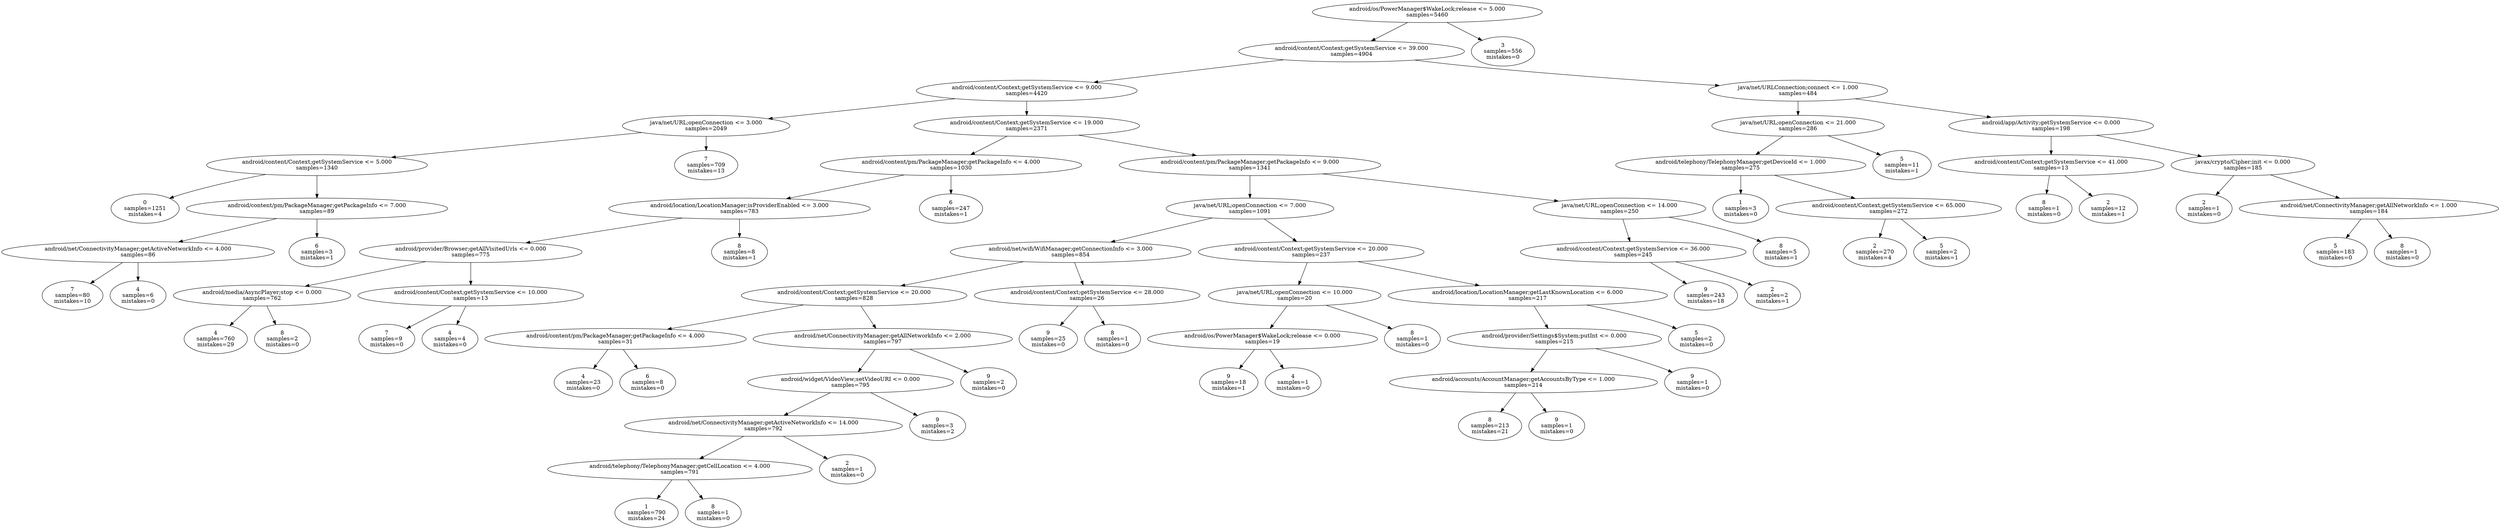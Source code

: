 digraph ClusteringTree {
n_0 [label="android/os/PowerManager$WakeLock;release <= 5.000
samples=\5460"];
n_1 [label="android/content/Context;getSystemService <= 39.000
samples=\4904"];
n_2 [label="3
samples=\556
mistakes=\0"];
n_3 [label="android/content/Context;getSystemService <= 9.000
samples=\4420"];
n_4 [label="java/net/URLConnection;connect <= 1.000
samples=\484"];
n_5 [label="java/net/URL;openConnection <= 3.000
samples=\2049"];
n_6 [label="android/content/Context;getSystemService <= 19.000
samples=\2371"];
n_7 [label="java/net/URL;openConnection <= 21.000
samples=\286"];
n_8 [label="android/app/Activity;getSystemService <= 0.000
samples=\198"];
n_9 [label="android/content/Context;getSystemService <= 5.000
samples=\1340"];
n_10 [label="7
samples=\709
mistakes=\13"];
n_11 [label="android/content/pm/PackageManager;getPackageInfo <= 4.000
samples=\1030"];
n_12 [label="android/content/pm/PackageManager;getPackageInfo <= 9.000
samples=\1341"];
n_13 [label="android/telephony/TelephonyManager;getDeviceId <= 1.000
samples=\275"];
n_14 [label="5
samples=\11
mistakes=\1"];
n_15 [label="android/content/Context;getSystemService <= 41.000
samples=\13"];
n_16 [label="javax/crypto/Cipher;init <= 0.000
samples=\185"];
n_17 [label="0
samples=\1251
mistakes=\4"];
n_18 [label="android/content/pm/PackageManager;getPackageInfo <= 7.000
samples=\89"];
n_19 [label="android/location/LocationManager;isProviderEnabled <= 3.000
samples=\783"];
n_20 [label="6
samples=\247
mistakes=\1"];
n_21 [label="java/net/URL;openConnection <= 7.000
samples=\1091"];
n_22 [label="java/net/URL;openConnection <= 14.000
samples=\250"];
n_23 [label="1
samples=\3
mistakes=\0"];
n_24 [label="android/content/Context;getSystemService <= 65.000
samples=\272"];
n_25 [label="8
samples=\1
mistakes=\0"];
n_26 [label="2
samples=\12
mistakes=\1"];
n_27 [label="2
samples=\1
mistakes=\0"];
n_28 [label="android/net/ConnectivityManager;getAllNetworkInfo <= 1.000
samples=\184"];
n_29 [label="android/net/ConnectivityManager;getActiveNetworkInfo <= 4.000
samples=\86"];
n_30 [label="6
samples=\3
mistakes=\1"];
n_31 [label="android/provider/Browser;getAllVisitedUrls <= 0.000
samples=\775"];
n_32 [label="8
samples=\8
mistakes=\1"];
n_33 [label="android/net/wifi/WifiManager;getConnectionInfo <= 3.000
samples=\854"];
n_34 [label="android/content/Context;getSystemService <= 20.000
samples=\237"];
n_35 [label="android/content/Context;getSystemService <= 36.000
samples=\245"];
n_36 [label="8
samples=\5
mistakes=\1"];
n_37 [label="2
samples=\270
mistakes=\4"];
n_38 [label="5
samples=\2
mistakes=\1"];
n_39 [label="5
samples=\183
mistakes=\0"];
n_40 [label="8
samples=\1
mistakes=\0"];
n_41 [label="7
samples=\80
mistakes=\10"];
n_42 [label="4
samples=\6
mistakes=\0"];
n_43 [label="android/media/AsyncPlayer;stop <= 0.000
samples=\762"];
n_44 [label="android/content/Context;getSystemService <= 10.000
samples=\13"];
n_45 [label="android/content/Context;getSystemService <= 20.000
samples=\828"];
n_46 [label="android/content/Context;getSystemService <= 28.000
samples=\26"];
n_47 [label="java/net/URL;openConnection <= 10.000
samples=\20"];
n_48 [label="android/location/LocationManager;getLastKnownLocation <= 6.000
samples=\217"];
n_49 [label="9
samples=\243
mistakes=\18"];
n_50 [label="2
samples=\2
mistakes=\1"];
n_51 [label="4
samples=\760
mistakes=\29"];
n_52 [label="8
samples=\2
mistakes=\0"];
n_53 [label="7
samples=\9
mistakes=\0"];
n_54 [label="4
samples=\4
mistakes=\0"];
n_55 [label="android/content/pm/PackageManager;getPackageInfo <= 4.000
samples=\31"];
n_56 [label="android/net/ConnectivityManager;getAllNetworkInfo <= 2.000
samples=\797"];
n_57 [label="9
samples=\25
mistakes=\0"];
n_58 [label="8
samples=\1
mistakes=\0"];
n_59 [label="android/os/PowerManager$WakeLock;release <= 0.000
samples=\19"];
n_60 [label="8
samples=\1
mistakes=\0"];
n_61 [label="android/provider/Settings$System;putInt <= 0.000
samples=\215"];
n_62 [label="5
samples=\2
mistakes=\0"];
n_63 [label="4
samples=\23
mistakes=\0"];
n_64 [label="6
samples=\8
mistakes=\0"];
n_65 [label="android/widget/VideoView;setVideoURI <= 0.000
samples=\795"];
n_66 [label="9
samples=\2
mistakes=\0"];
n_67 [label="9
samples=\18
mistakes=\1"];
n_68 [label="4
samples=\1
mistakes=\0"];
n_69 [label="android/accounts/AccountManager;getAccountsByType <= 1.000
samples=\214"];
n_70 [label="9
samples=\1
mistakes=\0"];
n_71 [label="android/net/ConnectivityManager;getActiveNetworkInfo <= 14.000
samples=\792"];
n_72 [label="9
samples=\3
mistakes=\2"];
n_73 [label="8
samples=\213
mistakes=\21"];
n_74 [label="9
samples=\1
mistakes=\0"];
n_75 [label="android/telephony/TelephonyManager;getCellLocation <= 4.000
samples=\791"];
n_76 [label="2
samples=\1
mistakes=\0"];
n_77 [label="1
samples=\790
mistakes=\24"];
n_78 [label="8
samples=\1
mistakes=\0"];
n_0 -> n_1;
n_0 -> n_2;
n_1 -> n_3;
n_1 -> n_4;
n_3 -> n_5;
n_3 -> n_6;
n_4 -> n_7;
n_4 -> n_8;
n_5 -> n_9;
n_5 -> n_10;
n_6 -> n_11;
n_6 -> n_12;
n_7 -> n_13;
n_7 -> n_14;
n_8 -> n_15;
n_8 -> n_16;
n_9 -> n_17;
n_9 -> n_18;
n_11 -> n_19;
n_11 -> n_20;
n_12 -> n_21;
n_12 -> n_22;
n_13 -> n_23;
n_13 -> n_24;
n_15 -> n_25;
n_15 -> n_26;
n_16 -> n_27;
n_16 -> n_28;
n_18 -> n_29;
n_18 -> n_30;
n_19 -> n_31;
n_19 -> n_32;
n_21 -> n_33;
n_21 -> n_34;
n_22 -> n_35;
n_22 -> n_36;
n_24 -> n_37;
n_24 -> n_38;
n_28 -> n_39;
n_28 -> n_40;
n_29 -> n_41;
n_29 -> n_42;
n_31 -> n_43;
n_31 -> n_44;
n_33 -> n_45;
n_33 -> n_46;
n_34 -> n_47;
n_34 -> n_48;
n_35 -> n_49;
n_35 -> n_50;
n_43 -> n_51;
n_43 -> n_52;
n_44 -> n_53;
n_44 -> n_54;
n_45 -> n_55;
n_45 -> n_56;
n_46 -> n_57;
n_46 -> n_58;
n_47 -> n_59;
n_47 -> n_60;
n_48 -> n_61;
n_48 -> n_62;
n_55 -> n_63;
n_55 -> n_64;
n_56 -> n_65;
n_56 -> n_66;
n_59 -> n_67;
n_59 -> n_68;
n_61 -> n_69;
n_61 -> n_70;
n_65 -> n_71;
n_65 -> n_72;
n_69 -> n_73;
n_69 -> n_74;
n_71 -> n_75;
n_71 -> n_76;
n_75 -> n_77;
n_75 -> n_78;
}

